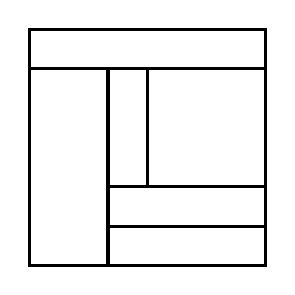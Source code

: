 \begin{tikzpicture}[very thick, scale=.5]
    \draw (0,5) rectangle (6,6);
    \draw (0,0) rectangle (2,5);
    \draw (2,2) rectangle (3,5);
    \draw (3,2) rectangle (6,5);
    \draw (2,1) rectangle (6,2);
    \draw (2,0) rectangle (6,1);
\end{tikzpicture}
